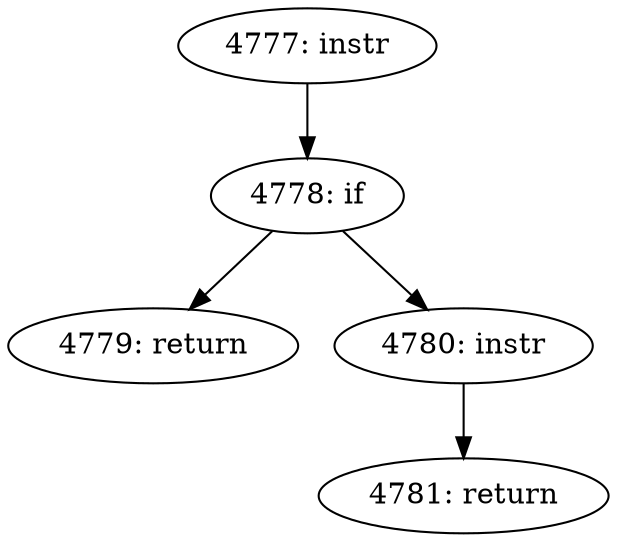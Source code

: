digraph CFG_tcp_resume_early_retransmit {
4777 [label="4777: instr"]
	4777 -> 4778
4778 [label="4778: if"]
	4778 -> 4779
	4778 -> 4780
4779 [label="4779: return"]
	
4780 [label="4780: instr"]
	4780 -> 4781
4781 [label="4781: return"]
	
}
